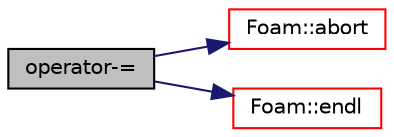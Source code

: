 digraph "operator-="
{
  bgcolor="transparent";
  edge [fontname="Helvetica",fontsize="10",labelfontname="Helvetica",labelfontsize="10"];
  node [fontname="Helvetica",fontsize="10",shape=record];
  rankdir="LR";
  Node2700 [label="operator-=",height=0.2,width=0.4,color="black", fillcolor="grey75", style="filled", fontcolor="black"];
  Node2700 -> Node2701 [color="midnightblue",fontsize="10",style="solid",fontname="Helvetica"];
  Node2701 [label="Foam::abort",height=0.2,width=0.4,color="red",URL="$a21851.html#a447107a607d03e417307c203fa5fb44b"];
  Node2700 -> Node2705 [color="midnightblue",fontsize="10",style="solid",fontname="Helvetica"];
  Node2705 [label="Foam::endl",height=0.2,width=0.4,color="red",URL="$a21851.html#a2db8fe02a0d3909e9351bb4275b23ce4",tooltip="Add newline and flush stream. "];
}
